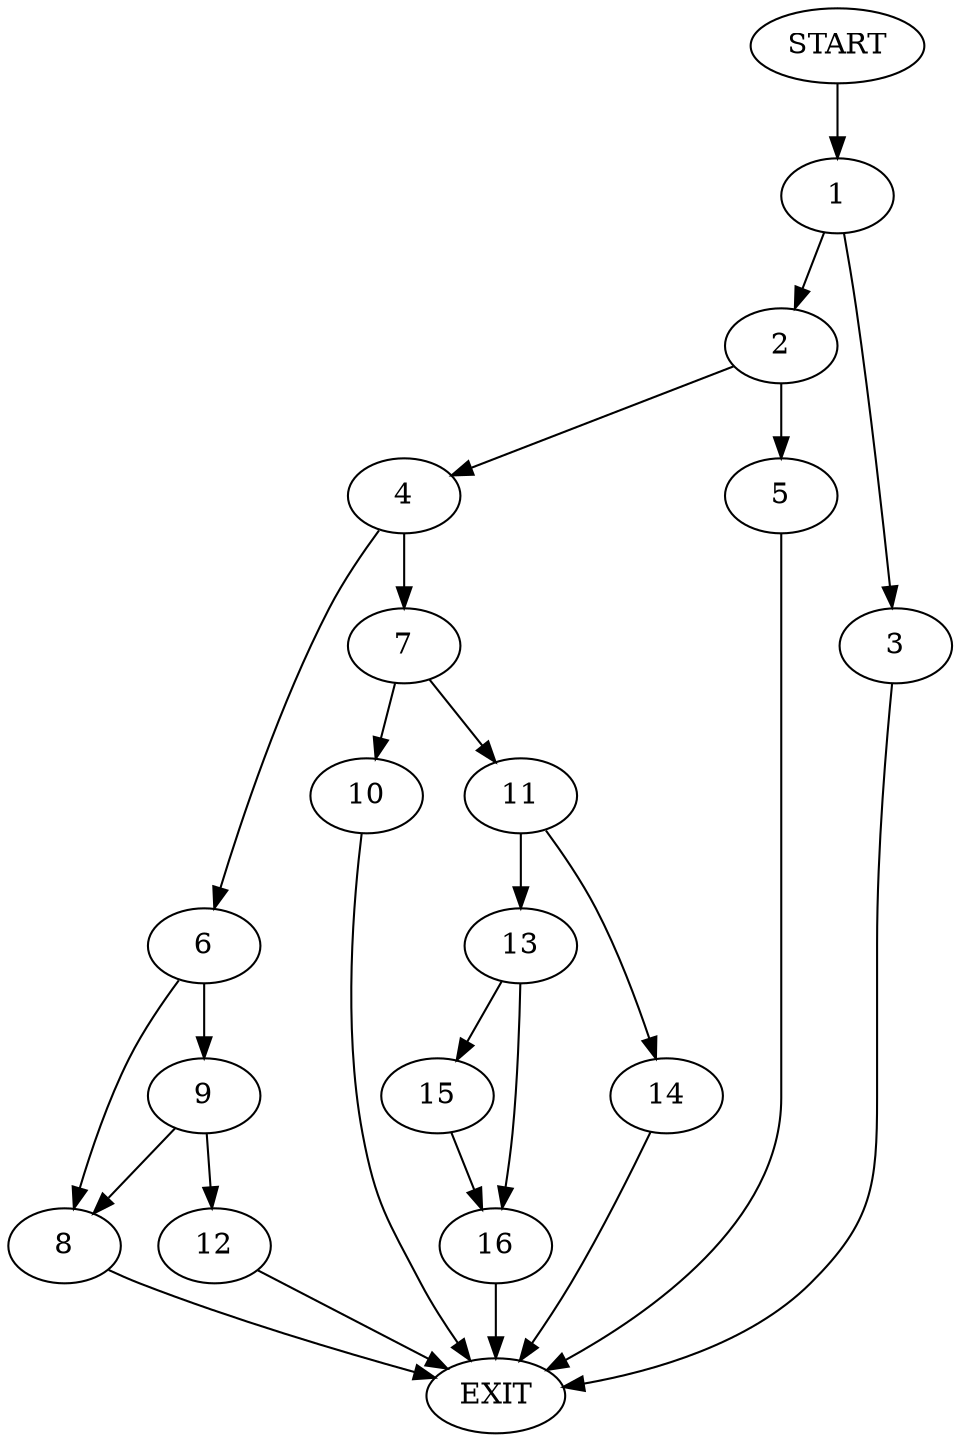 digraph {
0 [label="START"]
17 [label="EXIT"]
0 -> 1
1 -> 2
1 -> 3
3 -> 17
2 -> 4
2 -> 5
4 -> 6
4 -> 7
5 -> 17
6 -> 8
6 -> 9
7 -> 10
7 -> 11
9 -> 12
9 -> 8
8 -> 17
12 -> 17
11 -> 13
11 -> 14
10 -> 17
13 -> 15
13 -> 16
14 -> 17
16 -> 17
15 -> 16
}
